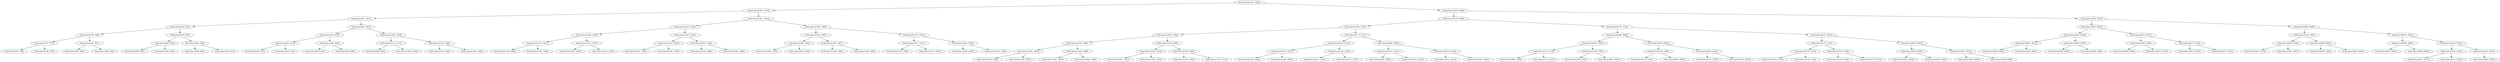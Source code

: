 digraph G{
653130292 [label="Node{data=[1492, 1492]}"]
653130292 -> 2003533730
2003533730 [label="Node{data=[1445, 1445]}"]
2003533730 -> 1065002232
1065002232 [label="Node{data=[811, 811]}"]
1065002232 -> 1836493317
1836493317 [label="Node{data=[803, 803]}"]
1836493317 -> 604225989
604225989 [label="Node{data=[799, 799]}"]
604225989 -> 146357384
146357384 [label="Node{data=[797, 797]}"]
146357384 -> 1653474307
1653474307 [label="Node{data=[785, 785]}"]
146357384 -> 980462805
980462805 [label="Node{data=[798, 798]}"]
604225989 -> 4677559
4677559 [label="Node{data=[801, 801]}"]
4677559 -> 1104899659
1104899659 [label="Node{data=[800, 800]}"]
4677559 -> 1399313519
1399313519 [label="Node{data=[802, 802]}"]
1836493317 -> 1817103570
1817103570 [label="Node{data=[807, 807]}"]
1817103570 -> 1447992331
1447992331 [label="Node{data=[805, 805]}"]
1447992331 -> 1283267007
1283267007 [label="Node{data=[804, 804]}"]
1447992331 -> 567572723
567572723 [label="Node{data=[806, 806]}"]
1817103570 -> 1004931143
1004931143 [label="Node{data=[809, 809]}"]
1004931143 -> 434791924
434791924 [label="Node{data=[808, 808]}"]
1004931143 -> 1040066455
1040066455 [label="Node{data=[810, 810]}"]
1065002232 -> 1064293179
1064293179 [label="Node{data=[907, 907]}"]
1064293179 -> 885018785
885018785 [label="Node{data=[815, 815]}"]
885018785 -> 2127513096
2127513096 [label="Node{data=[813, 813]}"]
2127513096 -> 851514585
851514585 [label="Node{data=[812, 812]}"]
2127513096 -> 1945567153
1945567153 [label="Node{data=[814, 814]}"]
885018785 -> 1158016054
1158016054 [label="Node{data=[844, 844]}"]
1158016054 -> 1107168664
1107168664 [label="Node{data=[842, 842]}"]
1158016054 -> 2065936034
2065936034 [label="Node{data=[849, 849]}"]
1064293179 -> 1072487680
1072487680 [label="Node{data=[1405, 1405]}"]
1072487680 -> 1432547991
1432547991 [label="Node{data=[1311, 1311]}"]
1432547991 -> 1690412910
1690412910 [label="Node{data=[994, 994]}"]
1432547991 -> 49365994
49365994 [label="Node{data=[1404, 1404]}"]
1072487680 -> 1529649769
1529649769 [label="Node{data=[1443, 1443]}"]
1529649769 -> 429407697
429407697 [label="Node{data=[1442, 1442]}"]
1529649769 -> 1879769947
1879769947 [label="Node{data=[1444, 1444]}"]
2003533730 -> 2020466851
2020466851 [label="Node{data=[1461, 1461]}"]
2020466851 -> 1194181141
1194181141 [label="Node{data=[1453, 1453]}"]
1194181141 -> 520296852
520296852 [label="Node{data=[1449, 1449]}"]
520296852 -> 934985972
934985972 [label="Node{data=[1447, 1447]}"]
934985972 -> 549803608
549803608 [label="Node{data=[1446, 1446]}"]
934985972 -> 156304703
156304703 [label="Node{data=[1448, 1448]}"]
520296852 -> 236544568
236544568 [label="Node{data=[1451, 1451]}"]
236544568 -> 1866841711
1866841711 [label="Node{data=[1450, 1450]}"]
236544568 -> 1698185801
1698185801 [label="Node{data=[1452, 1452]}"]
1194181141 -> 1682037548
1682037548 [label="Node{data=[1457, 1457]}"]
1682037548 -> 562851134
562851134 [label="Node{data=[1455, 1455]}"]
562851134 -> 1677203878
1677203878 [label="Node{data=[1454, 1454]}"]
562851134 -> 1156916634
1156916634 [label="Node{data=[1456, 1456]}"]
1682037548 -> 780607123
780607123 [label="Node{data=[1459, 1459]}"]
780607123 -> 1814062048
1814062048 [label="Node{data=[1458, 1458]}"]
780607123 -> 1328968427
1328968427 [label="Node{data=[1460, 1460]}"]
2020466851 -> 578967394
578967394 [label="Node{data=[1469, 1469]}"]
578967394 -> 887596583
887596583 [label="Node{data=[1465, 1465]}"]
887596583 -> 1538784312
1538784312 [label="Node{data=[1463, 1463]}"]
1538784312 -> 669678735
669678735 [label="Node{data=[1462, 1462]}"]
1538784312 -> 400758359
400758359 [label="Node{data=[1464, 1464]}"]
887596583 -> 507268114
507268114 [label="Node{data=[1467, 1467]}"]
507268114 -> 2056140241
2056140241 [label="Node{data=[1466, 1466]}"]
507268114 -> 242495499
242495499 [label="Node{data=[1468, 1468]}"]
578967394 -> 27975228
27975228 [label="Node{data=[1473, 1473]}"]
27975228 -> 2106220231
2106220231 [label="Node{data=[1471, 1471]}"]
2106220231 -> 1990315034
1990315034 [label="Node{data=[1470, 1470]}"]
2106220231 -> 1501191853
1501191853 [label="Node{data=[1472, 1472]}"]
27975228 -> 242626688
242626688 [label="Node{data=[1490, 1490]}"]
242626688 -> 556084207
556084207 [label="Node{data=[1489, 1489]}"]
242626688 -> 1503457997
1503457997 [label="Node{data=[1491, 1491]}"]
653130292 -> 1385709669
1385709669 [label="Node{data=[4959, 4959]}"]
1385709669 -> 1842714758
1842714758 [label="Node{data=[3029, 3029]}"]
1842714758 -> 1705491584
1705491584 [label="Node{data=[1679, 1679]}"]
1705491584 -> 1527980131
1527980131 [label="Node{data=[1500, 1500]}"]
1527980131 -> 1268303884
1268303884 [label="Node{data=[1496, 1496]}"]
1268303884 -> 172517457
172517457 [label="Node{data=[1494, 1494]}"]
172517457 -> 1381209636
1381209636 [label="Node{data=[1493, 1493]}"]
172517457 -> 268547125
268547125 [label="Node{data=[1495, 1495]}"]
1268303884 -> 500483729
500483729 [label="Node{data=[1498, 1498]}"]
500483729 -> 1419194266
1419194266 [label="Node{data=[1497, 1497]}"]
500483729 -> 448491930
448491930 [label="Node{data=[1499, 1499]}"]
1527980131 -> 117890788
117890788 [label="Node{data=[1504, 1504]}"]
117890788 -> 1012752603
1012752603 [label="Node{data=[1502, 1502]}"]
1012752603 -> 1364947765
1364947765 [label="Node{data=[1501, 1501]}"]
1012752603 -> 271449893
271449893 [label="Node{data=[1503, 1503]}"]
117890788 -> 560849466
560849466 [label="Node{data=[1506, 1506]}"]
560849466 -> 1994458484
1994458484 [label="Node{data=[1505, 1505]}"]
560849466 -> 2083062342
2083062342 [label="Node{data=[1574, 1574]}"]
1705491584 -> 50470449
50470449 [label="Node{data=[2171, 2171]}"]
50470449 -> 1295011929
1295011929 [label="Node{data=[2101, 2101]}"]
1295011929 -> 855914030
855914030 [label="Node{data=[1931, 1931]}"]
855914030 -> 126560570
126560570 [label="Node{data=[1929, 1929]}"]
855914030 -> 342576236
342576236 [label="Node{data=[2028, 2028]}"]
1295011929 -> 1528194080
1528194080 [label="Node{data=[2146, 2146]}"]
1528194080 -> 1227983914
1227983914 [label="Node{data=[2102, 2102]}"]
1528194080 -> 397262543
397262543 [label="Node{data=[2154, 2154]}"]
50470449 -> 1508612218
1508612218 [label="Node{data=[2596, 2596]}"]
1508612218 -> 833929219
833929219 [label="Node{data=[2315, 2315]}"]
833929219 -> 1948338883
1948338883 [label="Node{data=[2309, 2309]}"]
833929219 -> 234932558
234932558 [label="Node{data=[2552, 2552]}"]
1508612218 -> 187545788
187545788 [label="Node{data=[2619, 2619]}"]
187545788 -> 470729986
470729986 [label="Node{data=[2611, 2611]}"]
187545788 -> 1653072658
1653072658 [label="Node{data=[3003, 3003]}"]
1842714758 -> 1782910133
1782910133 [label="Node{data=[4733, 4733]}"]
1782910133 -> 206287129
206287129 [label="Node{data=[4096, 4096]}"]
206287129 -> 1711756103
1711756103 [label="Node{data=[3462, 3462]}"]
1711756103 -> 994419686
994419686 [label="Node{data=[3119, 3119]}"]
994419686 -> 2032607391
2032607391 [label="Node{data=[3060, 3060]}"]
994419686 -> 674600411
674600411 [label="Node{data=[3137, 3137]}"]
1711756103 -> 1953789681
1953789681 [label="Node{data=[3788, 3788]}"]
1953789681 -> 1647882506
1647882506 [label="Node{data=[3555, 3555]}"]
1953789681 -> 576407050
576407050 [label="Node{data=[3901, 3901]}"]
206287129 -> 650417367
650417367 [label="Node{data=[4563, 4563]}"]
650417367 -> 1909501184
1909501184 [label="Node{data=[4166, 4166]}"]
1909501184 -> 1455940305
1455940305 [label="Node{data=[4116, 4116]}"]
1909501184 -> 777295125
777295125 [label="Node{data=[4260, 4260]}"]
650417367 -> 741658148
741658148 [label="Node{data=[4619, 4619]}"]
741658148 -> 1492700687
1492700687 [label="Node{data=[4575, 4575]}"]
741658148 -> 826306219
826306219 [label="Node{data=[4623, 4623]}"]
1782910133 -> 1001830827
1001830827 [label="Node{data=[4831, 4831]}"]
1001830827 -> 838403351
838403351 [label="Node{data=[4737, 4737]}"]
838403351 -> 795815313
795815313 [label="Node{data=[4735, 4735]}"]
795815313 -> 501758945
501758945 [label="Node{data=[4734, 4734]}"]
795815313 -> 329097750
329097750 [label="Node{data=[4736, 4736]}"]
838403351 -> 1781910735
1781910735 [label="Node{data=[4739, 4739]}"]
1781910735 -> 1021339581
1021339581 [label="Node{data=[4738, 4738]}"]
1781910735 -> 1619752179
1619752179 [label="Node{data=[4775, 4775]}"]
1001830827 -> 519632870
519632870 [label="Node{data=[4955, 4955]}"]
519632870 -> 1517228866
1517228866 [label="Node{data=[4938, 4938]}"]
1517228866 -> 1695373885
1695373885 [label="Node{data=[4872, 4872]}"]
1517228866 -> 1587189379
1587189379 [label="Node{data=[4954, 4954]}"]
519632870 -> 117706097
117706097 [label="Node{data=[4957, 4957]}"]
117706097 -> 626260944
626260944 [label="Node{data=[4956, 4956]}"]
117706097 -> 713064949
713064949 [label="Node{data=[4958, 4958]}"]
1385709669 -> 547632296
547632296 [label="Node{data=[5005, 5005]}"]
547632296 -> 132958792
132958792 [label="Node{data=[4967, 4967]}"]
132958792 -> 1029385246
1029385246 [label="Node{data=[4963, 4963]}"]
1029385246 -> 326802793
326802793 [label="Node{data=[4961, 4961]}"]
326802793 -> 318434010
318434010 [label="Node{data=[4960, 4960]}"]
326802793 -> 1940245575
1940245575 [label="Node{data=[4962, 4962]}"]
1029385246 -> 402269681
402269681 [label="Node{data=[4965, 4965]}"]
402269681 -> 1353474994
1353474994 [label="Node{data=[4964, 4964]}"]
402269681 -> 356904775
356904775 [label="Node{data=[4966, 4966]}"]
132958792 -> 1222626908
1222626908 [label="Node{data=[4971, 4971]}"]
1222626908 -> 248295195
248295195 [label="Node{data=[4969, 4969]}"]
248295195 -> 1036971139
1036971139 [label="Node{data=[4968, 4968]}"]
248295195 -> 122360746
122360746 [label="Node{data=[4970, 4970]}"]
1222626908 -> 835751985
835751985 [label="Node{data=[4973, 4973]}"]
835751985 -> 1510954343
1510954343 [label="Node{data=[4972, 4972]}"]
835751985 -> 275710033
275710033 [label="Node{data=[4975, 4975]}"]
547632296 -> 1340508085
1340508085 [label="Node{data=[6006, 6006]}"]
1340508085 -> 2047006560
2047006560 [label="Node{data=[5504, 5504]}"]
2047006560 -> 1518735658
1518735658 [label="Node{data=[5034, 5034]}"]
1518735658 -> 839122851
839122851 [label="Node{data=[5012, 5012]}"]
1518735658 -> 1227038073
1227038073 [label="Node{data=[5047, 5047]}"]
2047006560 -> 636910314
636910314 [label="Node{data=[6004, 6004]}"]
636910314 -> 1335046207
1335046207 [label="Node{data=[6003, 6003]}"]
636910314 -> 1656758409
1656758409 [label="Node{data=[6005, 6005]}"]
1340508085 -> 861479293
861479293 [label="Node{data=[6010, 6010]}"]
861479293 -> 636370134
636370134 [label="Node{data=[6008, 6008]}"]
636370134 -> 1932190364
1932190364 [label="Node{data=[6007, 6007]}"]
636370134 -> 269307928
269307928 [label="Node{data=[6009, 6009]}"]
861479293 -> 1780861357
1780861357 [label="Node{data=[6014, 6014]}"]
1780861357 -> 1048133811
1048133811 [label="Node{data=[6012, 6012]}"]
1048133811 -> 451116002
451116002 [label="Node{data=[6011, 6011]}"]
1048133811 -> 1611953462
1611953462 [label="Node{data=[6013, 6013]}"]
1780861357 -> 607690808
607690808 [label="Node{data=[6015, 6015]}"]
607690808 -> 1353715924
1353715924 [label="Node{data=[6203, 6203]}"]
}